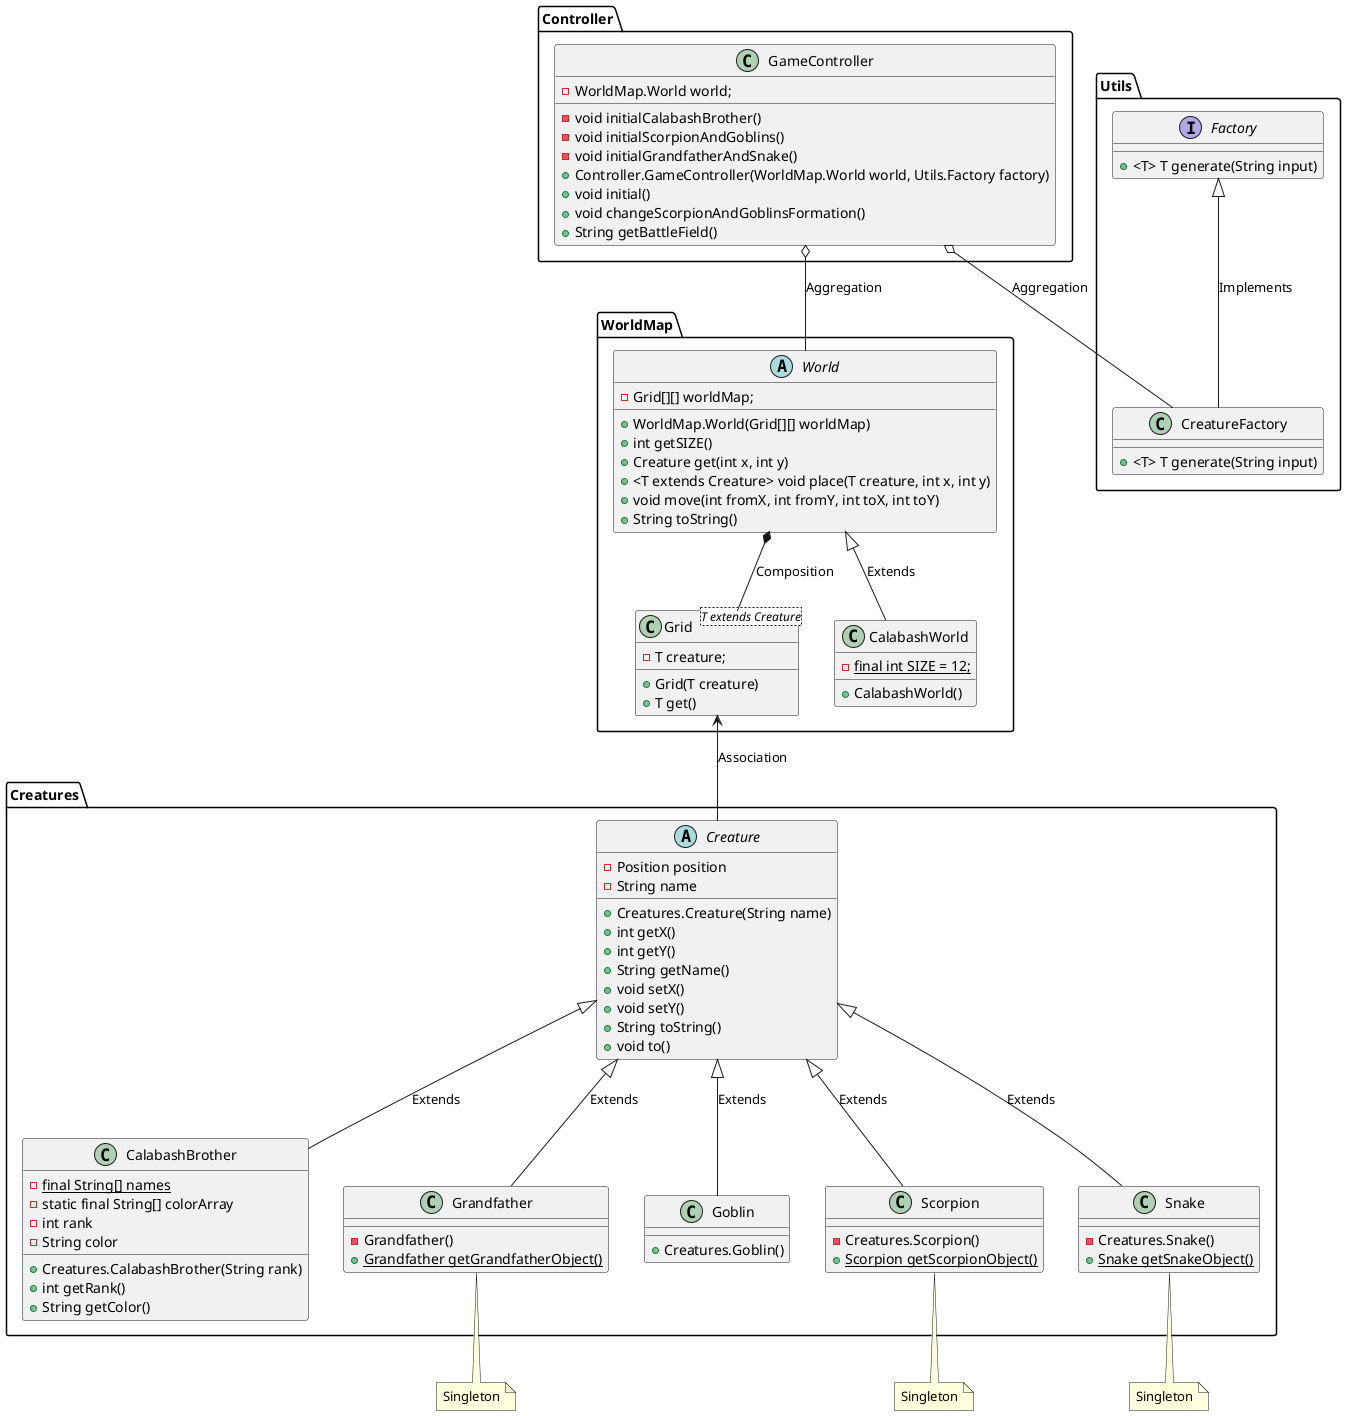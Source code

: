 @startuml
abstract class Creatures.Creature {
- Position position
- String name

+ Creatures.Creature(String name)
+ int getX()
+ int getY()
+ String getName()
+ void setX()
+ void setY()
+ String toString()
+ void to()
}
class Creatures.CalabashBrother {
- {static} final String[] names
- static final String[] colorArray
- int rank
- String color

+ Creatures.CalabashBrother(String rank)
+ int getRank()
+ String getColor()
}
Creatures.Creature <|-- Creatures.CalabashBrother: Extends


class Creatures.Grandfather {
- Grandfather()
+ {static} Grandfather getGrandfatherObject()
}
note bottom: Singleton
Creatures.Creature <|-- Creatures.Grandfather: Extends

class Creatures.Goblin {
+ Creatures.Goblin()
}
Creatures.Creature <|-- Creatures.Goblin: Extends

class Creatures.Scorpion {
- Creatures.Scorpion()
+ {static} Scorpion getScorpionObject()
}
note bottom: Singleton
Creatures.Creature <|-- Creatures.Scorpion: Extends

class Creatures.Snake {
- Creatures.Snake()
+ {static} Snake getSnakeObject()
}
note bottom: Singleton
Creatures.Creature <|-- Creatures.Snake: Extends

class WorldMap.Grid<T extends Creature> {
- T creature;

+ Grid(T creature)
+ T get()
}

abstract class WorldMap.World {
- Grid[][] worldMap;

+ WorldMap.World(Grid[][] worldMap)
+ int getSIZE()
+ Creature get(int x, int y)
+ <T extends Creature> void place(T creature, int x, int y)
+ void move(int fromX, int fromY, int toX, int toY)
+ String toString()
}

class WorldMap.CalabashWorld {
- {static} final int SIZE = 12;

+ CalabashWorld()
}

WorldMap.World *-- WorldMap.Grid: Composition
WorldMap.Grid <-- Creatures.Creature: Association
WorldMap.World <|-- WorldMap.CalabashWorld: Extends

class Controller.GameController {
- WorldMap.World world;

- void initialCalabashBrother()
- void initialScorpionAndGoblins()
- void initialGrandfatherAndSnake()
+ Controller.GameController(WorldMap.World world, Utils.Factory factory)
+ void initial()
+ void changeScorpionAndGoblinsFormation()
+ String getBattleField()
}

Controller.GameController o-- WorldMap.World: Aggregation

interface Utils.Factory{
+ <T> T generate(String input)
}

class Utils.CreatureFactory{
+ <T> T generate(String input)
}

Controller.GameController o-- Utils.CreatureFactory: Aggregation
Utils.Factory <|-- Utils.CreatureFactory: Implements

@enduml